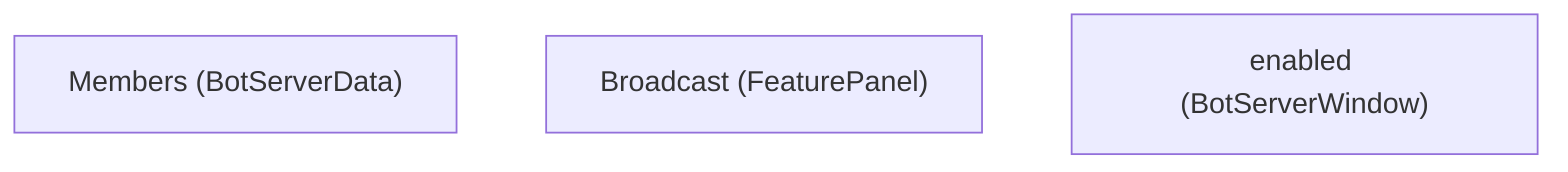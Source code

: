 graph TD
    W0["Members (BotServerData)"]
    W1["Broadcast (FeaturePanel)"]
    W2["enabled (BotServerWindow)"]